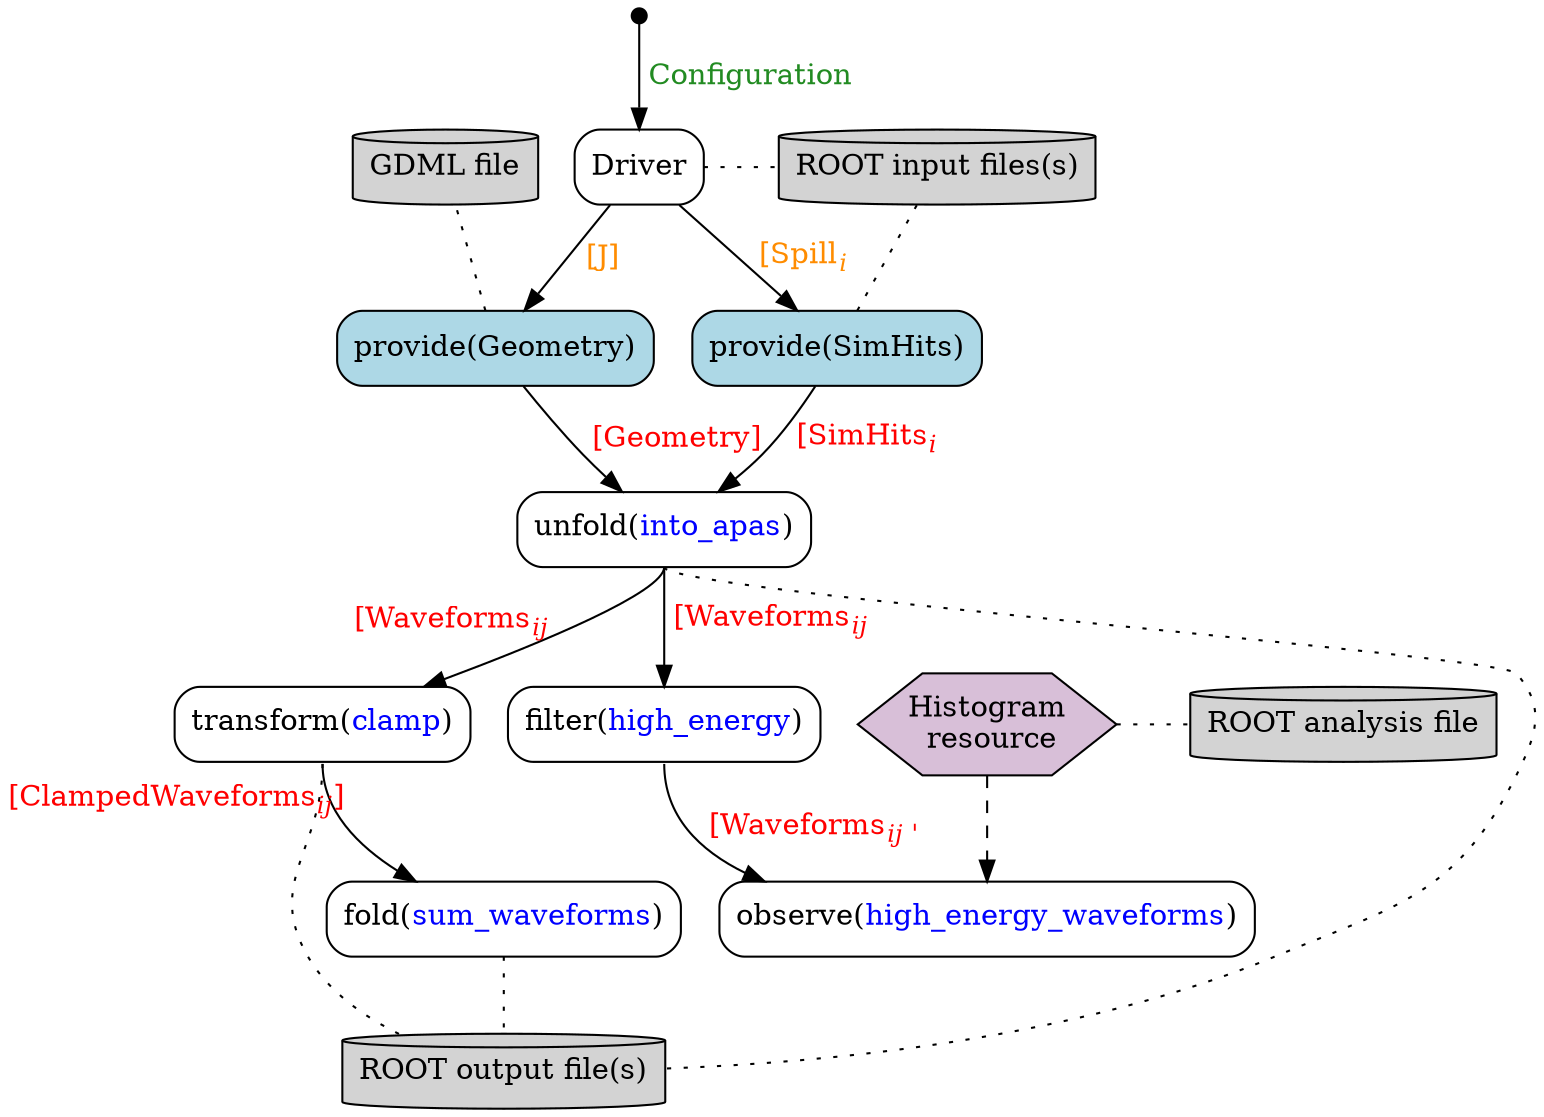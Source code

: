 digraph {
  node [shape="box", style="rounded"]
  edge [fontcolor="red"];

  start [shape="point", width=0.1]
  unfold [label=<unfold(<font color="blue">into_apas</font>)>]
  transform [label=<transform(<font color="blue">clamp</font>)>]
  fold [label=<fold(<font color="blue">sum_waveforms</font>)>]
  filter [label=<filter(<font color="blue">high_energy</font>)>];
  observer [label=<observe(<font color="blue">high_energy_waveforms</font>)>];
  out [label="ROOT output file(s)", shape="cylinder", style="filled", fillcolor="lightgray"]

  {
    rank=same;
    resource [label=<Histogram<br/> resource>,
              shape=hexagon,
              style=filled,
              fillcolor=thistle,
              margin=0];
    root [label="ROOT analysis file", style=filled, shape=cylinder];
  }

  start -> driver [label=" Configuration", fontcolor="forestgreen"];

  {
    rank=same;
    gdml [label="GDML file", shape="cylinder", style="filled", fillcolor="lightgray"]
    driver [label="Driver"];
    input [label="ROOT input files(s)", shape="cylinder", style="filled", fillcolor="lightgray"];
  }

  driver -> input [style="dotted", arrowhead=none];

  {
    rank=same;
    geometry [label="provide(Geometry)", style="filled,rounded", fillcolor="lightblue"];
    sim_hits_provider [label=<provide(SimHits)>, style="filled,rounded" fillcolor="lightblue"];
  }

  driver -> geometry [label=" [J]", fontcolor="darkorange"];
  driver -> sim_hits_provider [label=< [Spill<sub><i>i</i></sub>]>, fontcolor="darkorange"];

  geometry -> gdml [style="dotted", arrowhead=none];
  resource -> root [style="dotted", arrowhead=none];

  sim_hits_provider -> input [style="dotted", arrowhead=none];
  sim_hits_provider -> unfold [label=< [SimHits<sub><i>i</i></sub>]>];
  geometry -> unfold [label=< [Geometry]>];

  unfold:s -> transform [xlabel=< [Waveforms<sub><i>ij</i></sub>]>];
  transform:s -> fold [taillabel=<[ClampedWaveforms<sub><i>ij</i></sub>] >,
                       labelangle=-80,
                       labeldistance=7
                      ];

  unfold:s -> out [style="dotted", arrowhead=none];
  transform:s -> out [style="dotted", arrowhead=none];


  unfold:s -> filter [label=< [Waveforms<sub><i>ij</i></sub>]>];
  filter:s -> observer [label=< [Waveforms<sub><i>ij</i> '</sub>]>];
  resource -> observer [style="dashed"];

  fold:s -> out [style="dotted", arrowhead=none];
}
